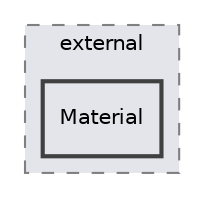 digraph "C:/__PR00F__/___developing___/projects/PGE/PGE/PURE/include/external/Material"
{
 // LATEX_PDF_SIZE
  edge [fontname="Helvetica",fontsize="10",labelfontname="Helvetica",labelfontsize="10"];
  node [fontname="Helvetica",fontsize="10",shape=record];
  compound=true
  subgraph clusterdir_084c3372eb33ddff2f732c4dd4944db2 {
    graph [ bgcolor="#e3e5eb", pencolor="grey50", style="filled,dashed,", label="external", fontname="Helvetica", fontsize="10", URL="dir_084c3372eb33ddff2f732c4dd4944db2.html"]
  dir_1ac687ba744d0e96f36dc3ba86e45c5f [shape=box, label="Material", style="filled,bold,", fillcolor="#e3e5eb", color="grey25", URL="dir_1ac687ba744d0e96f36dc3ba86e45c5f.html"];
  }
}
